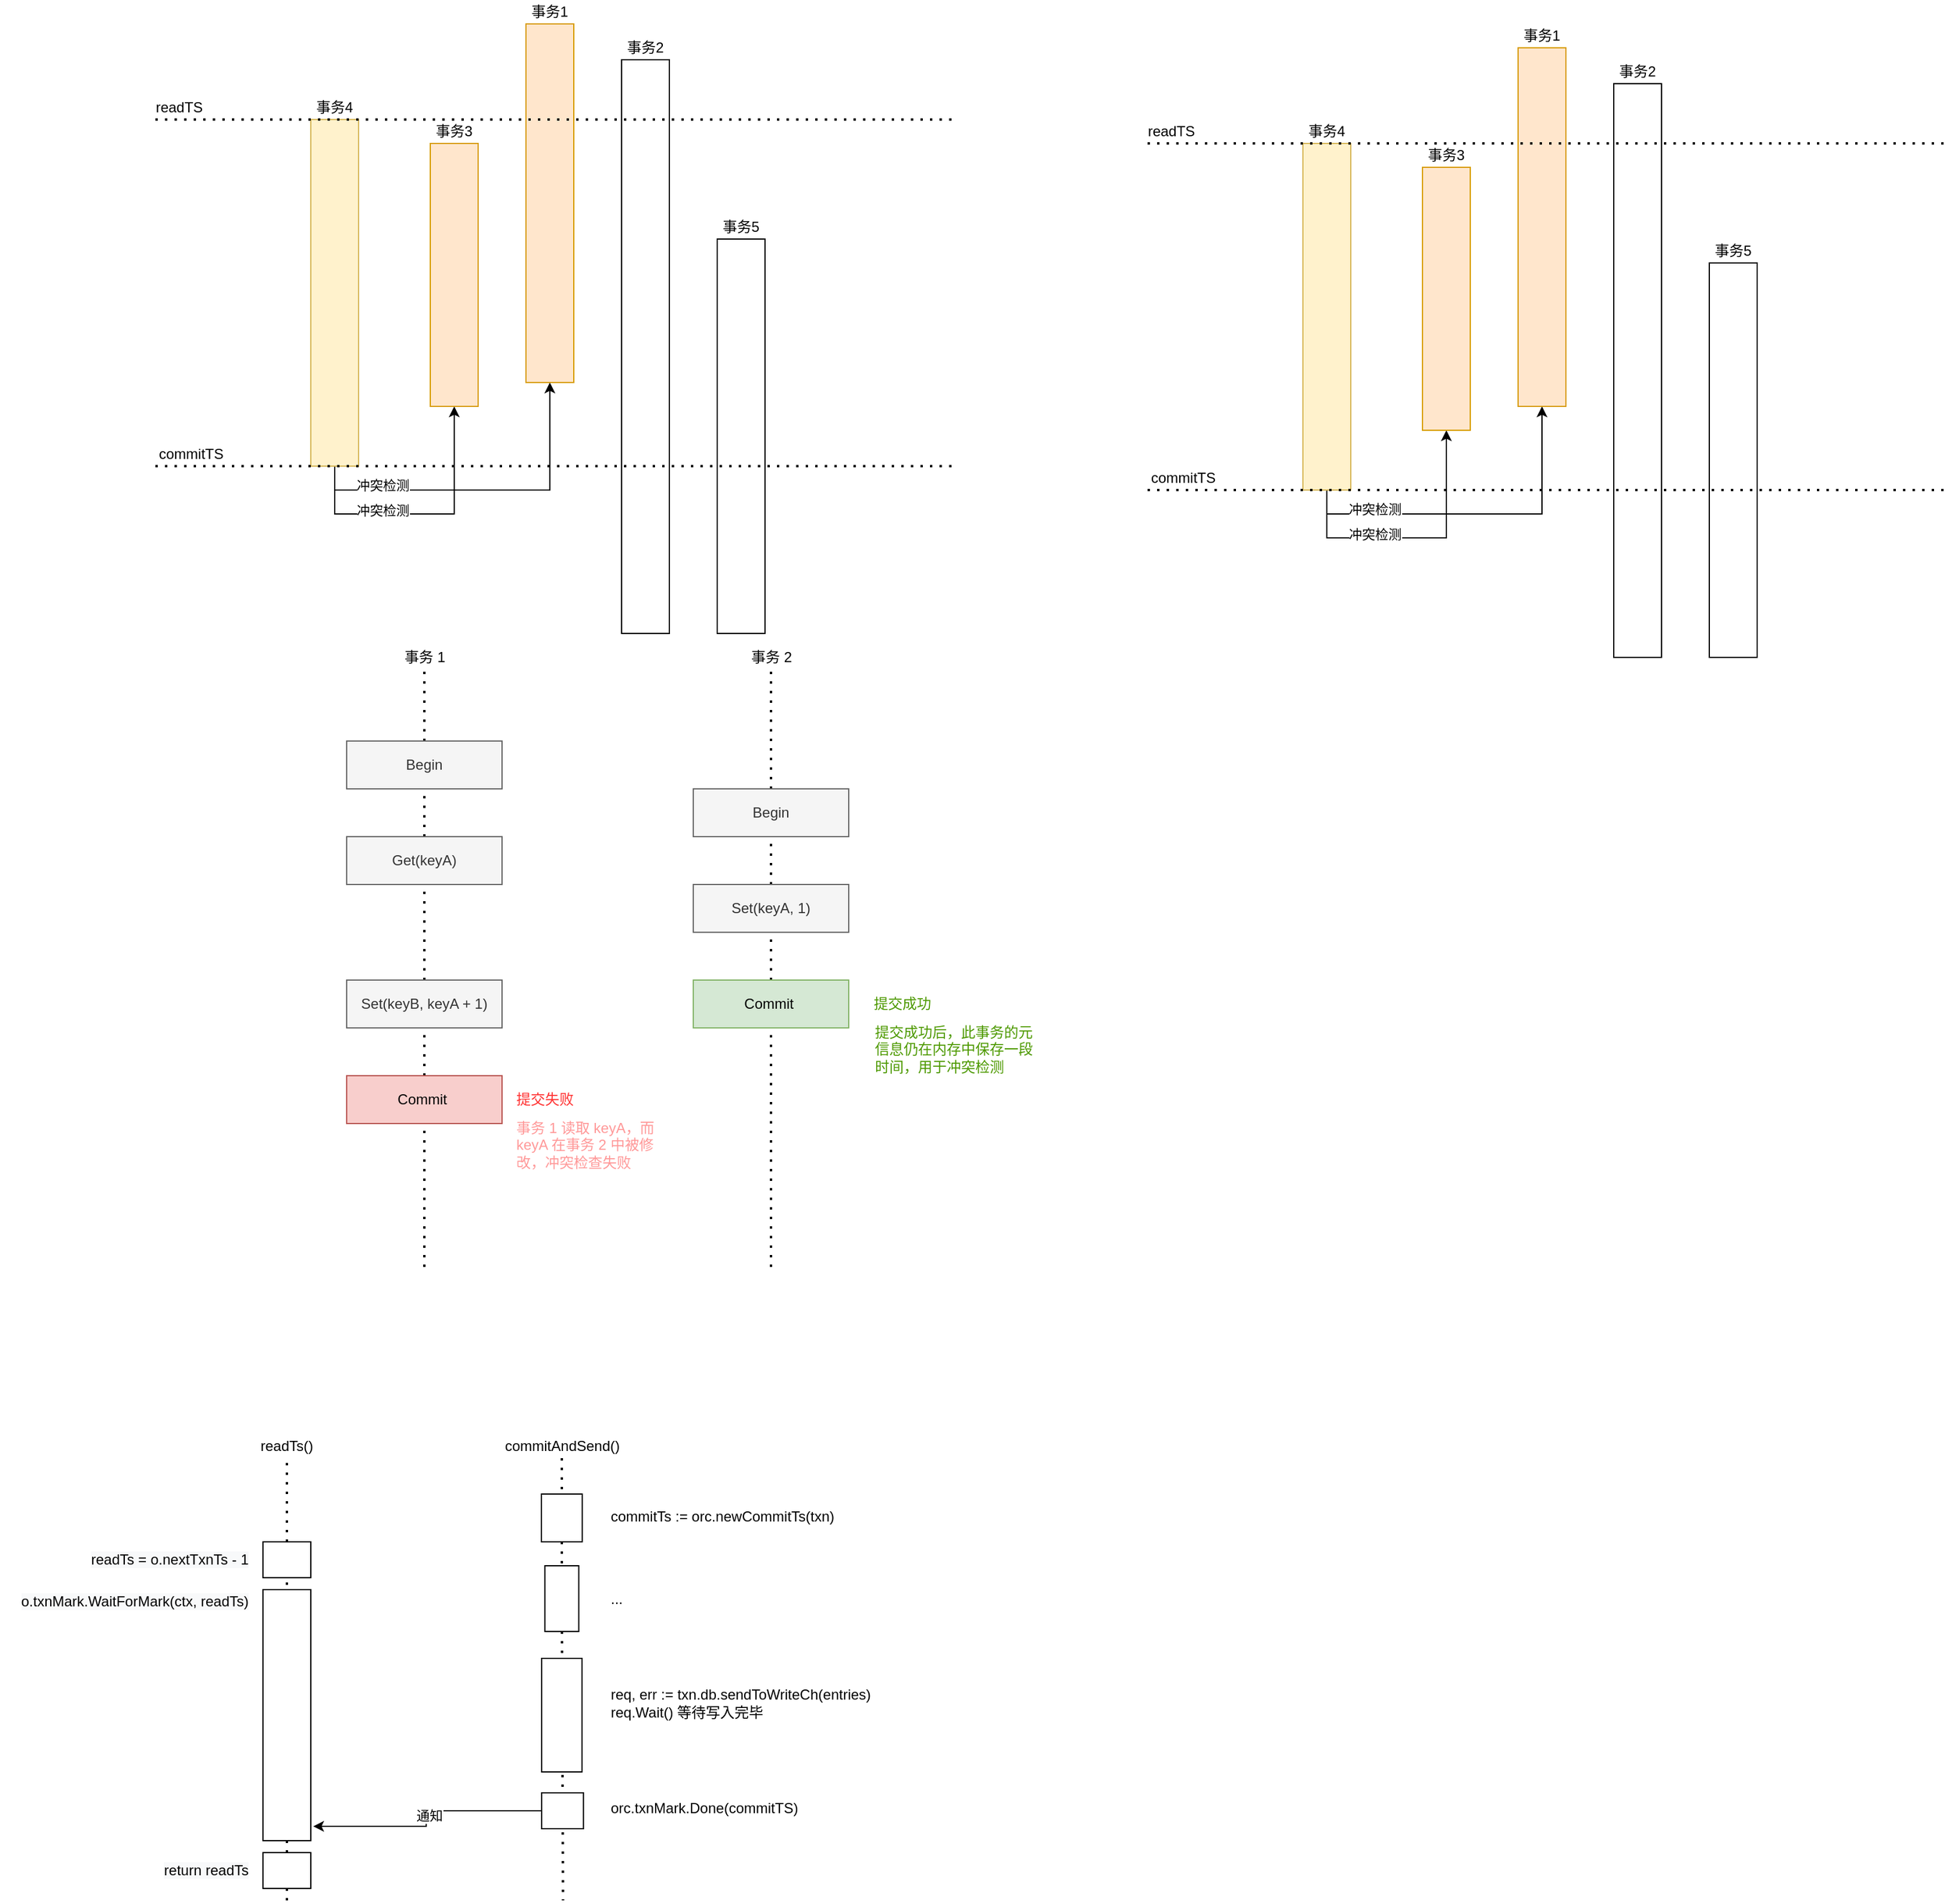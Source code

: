 <mxfile version="13.5.8" type="github">
  <diagram id="m640i7htxF8INme5xLxX" name="Page-1">
    <mxGraphModel dx="946" dy="561" grid="1" gridSize="10" guides="1" tooltips="1" connect="1" arrows="1" fold="1" page="1" pageScale="1" pageWidth="3200" pageHeight="2400" math="0" shadow="0">
      <root>
        <mxCell id="0" />
        <mxCell id="1" parent="0" />
        <mxCell id="meJpIJ2n8r1vD5dWZhTf-81" value="" style="endArrow=none;dashed=1;html=1;dashPattern=1 3;strokeWidth=2;fontColor=#000000;" edge="1" parent="1" source="meJpIJ2n8r1vD5dWZhTf-87">
          <mxGeometry width="50" height="50" relative="1" as="geometry">
            <mxPoint x="591" y="1370" as="sourcePoint" />
            <mxPoint x="591" y="1730" as="targetPoint" />
          </mxGeometry>
        </mxCell>
        <mxCell id="meJpIJ2n8r1vD5dWZhTf-12" value="" style="endArrow=none;dashed=1;html=1;dashPattern=1 3;strokeWidth=2;entryX=0.5;entryY=1;entryDx=0;entryDy=0;" edge="1" parent="1" target="meJpIJ2n8r1vD5dWZhTf-16">
          <mxGeometry width="50" height="50" relative="1" as="geometry">
            <mxPoint x="475" y="1200" as="sourcePoint" />
            <mxPoint x="475" y="840" as="targetPoint" />
          </mxGeometry>
        </mxCell>
        <mxCell id="meJpIJ2n8r1vD5dWZhTf-13" value="Get(keyA)" style="rounded=0;whiteSpace=wrap;html=1;fillColor=#f5f5f5;strokeColor=#666666;fontColor=#333333;" vertex="1" parent="1">
          <mxGeometry x="410" y="840" width="130" height="40" as="geometry" />
        </mxCell>
        <mxCell id="meJpIJ2n8r1vD5dWZhTf-14" value="Set(keyB, keyA + 1)" style="rounded=0;whiteSpace=wrap;html=1;fillColor=#f5f5f5;strokeColor=#666666;fontColor=#333333;" vertex="1" parent="1">
          <mxGeometry x="410" y="960" width="130" height="40" as="geometry" />
        </mxCell>
        <mxCell id="meJpIJ2n8r1vD5dWZhTf-16" value="事务 1" style="text;html=1;strokeColor=none;fillColor=none;align=center;verticalAlign=middle;whiteSpace=wrap;rounded=0;" vertex="1" parent="1">
          <mxGeometry x="447.5" y="680" width="55" height="20" as="geometry" />
        </mxCell>
        <mxCell id="meJpIJ2n8r1vD5dWZhTf-17" value="Commit&amp;nbsp;" style="rounded=0;whiteSpace=wrap;html=1;fillColor=#f8cecc;strokeColor=#b85450;" vertex="1" parent="1">
          <mxGeometry x="410" y="1040" width="130" height="40" as="geometry" />
        </mxCell>
        <mxCell id="meJpIJ2n8r1vD5dWZhTf-18" value="" style="endArrow=none;dashed=1;html=1;dashPattern=1 3;strokeWidth=2;entryX=0.5;entryY=1;entryDx=0;entryDy=0;" edge="1" parent="1" target="meJpIJ2n8r1vD5dWZhTf-21">
          <mxGeometry width="50" height="50" relative="1" as="geometry">
            <mxPoint x="765" y="1200" as="sourcePoint" />
            <mxPoint x="765" y="840" as="targetPoint" />
          </mxGeometry>
        </mxCell>
        <mxCell id="meJpIJ2n8r1vD5dWZhTf-20" value="Set(keyA, 1)" style="rounded=0;whiteSpace=wrap;html=1;fillColor=#f5f5f5;strokeColor=#666666;fontColor=#333333;" vertex="1" parent="1">
          <mxGeometry x="700" y="880" width="130" height="40" as="geometry" />
        </mxCell>
        <mxCell id="meJpIJ2n8r1vD5dWZhTf-21" value="事务 2" style="text;html=1;strokeColor=none;fillColor=none;align=center;verticalAlign=middle;whiteSpace=wrap;rounded=0;" vertex="1" parent="1">
          <mxGeometry x="737.5" y="680" width="55" height="20" as="geometry" />
        </mxCell>
        <mxCell id="meJpIJ2n8r1vD5dWZhTf-22" value="Commit&amp;nbsp;" style="rounded=0;whiteSpace=wrap;html=1;fillColor=#d5e8d4;strokeColor=#82b366;" vertex="1" parent="1">
          <mxGeometry x="700" y="960" width="130" height="40" as="geometry" />
        </mxCell>
        <mxCell id="meJpIJ2n8r1vD5dWZhTf-23" value="Begin" style="rounded=0;whiteSpace=wrap;html=1;fillColor=#f5f5f5;strokeColor=#666666;fontColor=#333333;" vertex="1" parent="1">
          <mxGeometry x="410" y="760" width="130" height="40" as="geometry" />
        </mxCell>
        <mxCell id="meJpIJ2n8r1vD5dWZhTf-24" value="Begin" style="rounded=0;whiteSpace=wrap;html=1;fillColor=#f5f5f5;strokeColor=#666666;fontColor=#333333;" vertex="1" parent="1">
          <mxGeometry x="700" y="800" width="130" height="40" as="geometry" />
        </mxCell>
        <mxCell id="meJpIJ2n8r1vD5dWZhTf-26" value="提交失败" style="text;html=1;strokeColor=none;fillColor=none;align=left;verticalAlign=middle;whiteSpace=wrap;rounded=0;fontColor=#FF3333;" vertex="1" parent="1">
          <mxGeometry x="550" y="1050" width="60" height="20" as="geometry" />
        </mxCell>
        <mxCell id="meJpIJ2n8r1vD5dWZhTf-28" value="事务 1 读取 keyA，而 keyA 在事务 2 中被修改，冲突检查失败" style="text;html=1;strokeColor=none;fillColor=none;align=left;verticalAlign=top;whiteSpace=wrap;rounded=0;fontColor=#FF9999;" vertex="1" parent="1">
          <mxGeometry x="550" y="1070" width="130" height="60" as="geometry" />
        </mxCell>
        <mxCell id="meJpIJ2n8r1vD5dWZhTf-37" value="提交成功" style="text;html=1;strokeColor=none;fillColor=none;align=center;verticalAlign=middle;whiteSpace=wrap;rounded=0;fontColor=#4D9900;" vertex="1" parent="1">
          <mxGeometry x="840" y="970" width="70" height="20" as="geometry" />
        </mxCell>
        <mxCell id="meJpIJ2n8r1vD5dWZhTf-38" value="提交成功后，此事务的元信息仍在内存中保存一段时间，用于冲突检测" style="text;html=1;strokeColor=none;fillColor=none;align=left;verticalAlign=top;whiteSpace=wrap;rounded=0;fontColor=#4D9900;" vertex="1" parent="1">
          <mxGeometry x="850" y="990" width="140" height="60" as="geometry" />
        </mxCell>
        <mxCell id="meJpIJ2n8r1vD5dWZhTf-53" style="edgeStyle=orthogonalEdgeStyle;rounded=0;orthogonalLoop=1;jettySize=auto;html=1;fontColor=#000000;" edge="1" parent="1" target="meJpIJ2n8r1vD5dWZhTf-41">
          <mxGeometry relative="1" as="geometry">
            <mxPoint x="400" y="530" as="sourcePoint" />
            <Array as="points">
              <mxPoint x="400" y="570" />
              <mxPoint x="500" y="570" />
            </Array>
          </mxGeometry>
        </mxCell>
        <mxCell id="meJpIJ2n8r1vD5dWZhTf-57" value="冲突检测" style="edgeLabel;html=1;align=center;verticalAlign=middle;resizable=0;points=[];fontColor=#000000;" vertex="1" connectable="0" parent="meJpIJ2n8r1vD5dWZhTf-53">
          <mxGeometry x="-0.278" y="3" relative="1" as="geometry">
            <mxPoint x="-3" as="offset" />
          </mxGeometry>
        </mxCell>
        <mxCell id="meJpIJ2n8r1vD5dWZhTf-54" style="edgeStyle=orthogonalEdgeStyle;rounded=0;orthogonalLoop=1;jettySize=auto;html=1;fontColor=#000000;" edge="1" parent="1" target="meJpIJ2n8r1vD5dWZhTf-44">
          <mxGeometry relative="1" as="geometry">
            <mxPoint x="400" y="530" as="sourcePoint" />
            <Array as="points">
              <mxPoint x="400" y="550" />
              <mxPoint x="580" y="550" />
            </Array>
          </mxGeometry>
        </mxCell>
        <mxCell id="meJpIJ2n8r1vD5dWZhTf-56" value="冲突检测" style="edgeLabel;html=1;align=center;verticalAlign=middle;resizable=0;points=[];fontColor=#000000;" vertex="1" connectable="0" parent="meJpIJ2n8r1vD5dWZhTf-54">
          <mxGeometry x="-0.644" y="4" relative="1" as="geometry">
            <mxPoint x="8" as="offset" />
          </mxGeometry>
        </mxCell>
        <mxCell id="meJpIJ2n8r1vD5dWZhTf-40" value="" style="rounded=0;whiteSpace=wrap;html=1;align=left;fillColor=#fff2cc;strokeColor=#d6b656;" vertex="1" parent="1">
          <mxGeometry x="380" y="240" width="40" height="290" as="geometry" />
        </mxCell>
        <mxCell id="meJpIJ2n8r1vD5dWZhTf-41" value="" style="rounded=0;whiteSpace=wrap;html=1;align=left;fillColor=#ffe6cc;strokeColor=#d79b00;" vertex="1" parent="1">
          <mxGeometry x="480" y="260" width="40" height="220" as="geometry" />
        </mxCell>
        <mxCell id="meJpIJ2n8r1vD5dWZhTf-42" value="" style="rounded=0;whiteSpace=wrap;html=1;align=left;" vertex="1" parent="1">
          <mxGeometry x="720" y="340" width="40" height="330" as="geometry" />
        </mxCell>
        <mxCell id="meJpIJ2n8r1vD5dWZhTf-43" value="" style="rounded=0;whiteSpace=wrap;html=1;align=left;" vertex="1" parent="1">
          <mxGeometry x="640" y="190" width="40" height="480" as="geometry" />
        </mxCell>
        <mxCell id="meJpIJ2n8r1vD5dWZhTf-44" value="" style="rounded=0;whiteSpace=wrap;html=1;align=left;fillColor=#ffe6cc;strokeColor=#d79b00;" vertex="1" parent="1">
          <mxGeometry x="560" y="160" width="40" height="300" as="geometry" />
        </mxCell>
        <mxCell id="meJpIJ2n8r1vD5dWZhTf-45" value="" style="endArrow=none;dashed=1;html=1;dashPattern=1 3;strokeWidth=2;fontColor=#4D9900;" edge="1" parent="1">
          <mxGeometry width="50" height="50" relative="1" as="geometry">
            <mxPoint x="250" y="240" as="sourcePoint" />
            <mxPoint x="920" y="240" as="targetPoint" />
          </mxGeometry>
        </mxCell>
        <mxCell id="meJpIJ2n8r1vD5dWZhTf-50" value="readTS" style="text;html=1;strokeColor=none;fillColor=none;align=center;verticalAlign=middle;whiteSpace=wrap;rounded=0;" vertex="1" parent="1">
          <mxGeometry x="250" y="220" width="40" height="20" as="geometry" />
        </mxCell>
        <mxCell id="meJpIJ2n8r1vD5dWZhTf-51" value="" style="endArrow=none;dashed=1;html=1;dashPattern=1 3;strokeWidth=2;fontColor=#4D9900;" edge="1" parent="1">
          <mxGeometry width="50" height="50" relative="1" as="geometry">
            <mxPoint x="250" y="530" as="sourcePoint" />
            <mxPoint x="920" y="530" as="targetPoint" />
          </mxGeometry>
        </mxCell>
        <mxCell id="meJpIJ2n8r1vD5dWZhTf-52" value="commitTS" style="text;html=1;strokeColor=none;fillColor=none;align=center;verticalAlign=middle;whiteSpace=wrap;rounded=0;" vertex="1" parent="1">
          <mxGeometry x="250" y="510" width="60" height="20" as="geometry" />
        </mxCell>
        <mxCell id="meJpIJ2n8r1vD5dWZhTf-60" value="事务4" style="text;html=1;strokeColor=none;fillColor=none;align=center;verticalAlign=middle;whiteSpace=wrap;rounded=0;fontColor=#000000;" vertex="1" parent="1">
          <mxGeometry x="380" y="220" width="40" height="20" as="geometry" />
        </mxCell>
        <mxCell id="meJpIJ2n8r1vD5dWZhTf-61" value="事务1" style="text;html=1;strokeColor=none;fillColor=none;align=center;verticalAlign=middle;whiteSpace=wrap;rounded=0;fontColor=#000000;" vertex="1" parent="1">
          <mxGeometry x="560" y="140" width="40" height="20" as="geometry" />
        </mxCell>
        <mxCell id="meJpIJ2n8r1vD5dWZhTf-63" value="事务2" style="text;html=1;strokeColor=none;fillColor=none;align=center;verticalAlign=middle;whiteSpace=wrap;rounded=0;fontColor=#000000;" vertex="1" parent="1">
          <mxGeometry x="640" y="170" width="40" height="20" as="geometry" />
        </mxCell>
        <mxCell id="meJpIJ2n8r1vD5dWZhTf-64" value="事务3" style="text;html=1;strokeColor=none;fillColor=none;align=center;verticalAlign=middle;whiteSpace=wrap;rounded=0;fontColor=#000000;" vertex="1" parent="1">
          <mxGeometry x="480" y="240" width="40" height="20" as="geometry" />
        </mxCell>
        <mxCell id="meJpIJ2n8r1vD5dWZhTf-65" value="事务5" style="text;html=1;strokeColor=none;fillColor=none;align=center;verticalAlign=middle;whiteSpace=wrap;rounded=0;fontColor=#000000;" vertex="1" parent="1">
          <mxGeometry x="720" y="320" width="40" height="20" as="geometry" />
        </mxCell>
        <mxCell id="meJpIJ2n8r1vD5dWZhTf-67" value="" style="endArrow=none;dashed=1;html=1;dashPattern=1 3;strokeWidth=2;fontColor=#000000;" edge="1" parent="1" source="meJpIJ2n8r1vD5dWZhTf-69">
          <mxGeometry width="50" height="50" relative="1" as="geometry">
            <mxPoint x="360" y="1730" as="sourcePoint" />
            <mxPoint x="360" y="1360" as="targetPoint" />
          </mxGeometry>
        </mxCell>
        <mxCell id="meJpIJ2n8r1vD5dWZhTf-79" style="edgeStyle=orthogonalEdgeStyle;rounded=0;orthogonalLoop=1;jettySize=auto;html=1;entryX=1.05;entryY=0.943;entryDx=0;entryDy=0;fontColor=#000000;entryPerimeter=0;" edge="1" parent="1" source="meJpIJ2n8r1vD5dWZhTf-78" target="meJpIJ2n8r1vD5dWZhTf-70">
          <mxGeometry relative="1" as="geometry" />
        </mxCell>
        <mxCell id="meJpIJ2n8r1vD5dWZhTf-98" value="通知" style="edgeLabel;html=1;align=center;verticalAlign=middle;resizable=0;points=[];fontColor=#000000;" vertex="1" connectable="0" parent="meJpIJ2n8r1vD5dWZhTf-79">
          <mxGeometry x="-0.078" y="4" relative="1" as="geometry">
            <mxPoint as="offset" />
          </mxGeometry>
        </mxCell>
        <mxCell id="meJpIJ2n8r1vD5dWZhTf-80" value="&lt;meta charset=&quot;utf-8&quot;&gt;&lt;span style=&quot;color: rgb(0, 0, 0); font-family: helvetica; font-size: 12px; font-style: normal; font-weight: 400; letter-spacing: normal; text-indent: 0px; text-transform: none; word-spacing: 0px; background-color: rgb(248, 249, 250); display: inline; float: none;&quot;&gt;o.txnMark.WaitForMark(ctx, readTs)&lt;/span&gt;" style="text;html=1;strokeColor=none;fillColor=none;align=right;verticalAlign=middle;whiteSpace=wrap;rounded=0;fontColor=#000000;" vertex="1" parent="1">
          <mxGeometry x="120" y="1470" width="210" height="20" as="geometry" />
        </mxCell>
        <mxCell id="meJpIJ2n8r1vD5dWZhTf-78" value="" style="rounded=0;whiteSpace=wrap;html=1;fontColor=#000000;align=center;" vertex="1" parent="1">
          <mxGeometry x="573.13" y="1640" width="35" height="30" as="geometry" />
        </mxCell>
        <mxCell id="meJpIJ2n8r1vD5dWZhTf-82" value="orc.txnMark.Done(commitTS)" style="text;html=1;strokeColor=none;fillColor=none;align=left;verticalAlign=middle;whiteSpace=wrap;rounded=0;fontColor=#000000;" vertex="1" parent="1">
          <mxGeometry x="628.5" y="1640" width="180" height="25" as="geometry" />
        </mxCell>
        <mxCell id="meJpIJ2n8r1vD5dWZhTf-76" value="" style="rounded=0;whiteSpace=wrap;html=1;fontColor=#000000;align=center;" vertex="1" parent="1">
          <mxGeometry x="573.13" y="1527.5" width="33.75" height="95" as="geometry" />
        </mxCell>
        <mxCell id="meJpIJ2n8r1vD5dWZhTf-85" value="&lt;span&gt;	&lt;/span&gt;req, err := txn.db.sendToWriteCh(entries)&lt;br&gt;req.Wait() 等待写入完毕" style="text;html=1;strokeColor=none;fillColor=none;align=left;verticalAlign=middle;whiteSpace=wrap;rounded=0;fontColor=#000000;" vertex="1" parent="1">
          <mxGeometry x="628.5" y="1540" width="241.5" height="50" as="geometry" />
        </mxCell>
        <mxCell id="meJpIJ2n8r1vD5dWZhTf-87" value="" style="rounded=0;whiteSpace=wrap;html=1;fontColor=#000000;align=center;" vertex="1" parent="1">
          <mxGeometry x="575.82" y="1450" width="28.38" height="55" as="geometry" />
        </mxCell>
        <mxCell id="meJpIJ2n8r1vD5dWZhTf-89" value="" style="endArrow=none;dashed=1;html=1;dashPattern=1 3;strokeWidth=2;fontColor=#000000;" edge="1" parent="1" source="meJpIJ2n8r1vD5dWZhTf-91" target="meJpIJ2n8r1vD5dWZhTf-87">
          <mxGeometry width="50" height="50" relative="1" as="geometry">
            <mxPoint x="591" y="1370" as="sourcePoint" />
            <mxPoint x="591" y="1730" as="targetPoint" />
          </mxGeometry>
        </mxCell>
        <mxCell id="meJpIJ2n8r1vD5dWZhTf-91" value="" style="rounded=0;whiteSpace=wrap;html=1;fontColor=#000000;align=center;" vertex="1" parent="1">
          <mxGeometry x="572.92" y="1390" width="34.18" height="40" as="geometry" />
        </mxCell>
        <mxCell id="meJpIJ2n8r1vD5dWZhTf-92" value="" style="endArrow=none;dashed=1;html=1;dashPattern=1 3;strokeWidth=2;fontColor=#000000;exitX=0.5;exitY=1;exitDx=0;exitDy=0;" edge="1" parent="1" source="meJpIJ2n8r1vD5dWZhTf-99" target="meJpIJ2n8r1vD5dWZhTf-91">
          <mxGeometry width="50" height="50" relative="1" as="geometry">
            <mxPoint x="591" y="1370" as="sourcePoint" />
            <mxPoint x="590.263" y="1450" as="targetPoint" />
          </mxGeometry>
        </mxCell>
        <mxCell id="meJpIJ2n8r1vD5dWZhTf-93" value="..." style="text;html=1;strokeColor=none;fillColor=none;align=left;verticalAlign=middle;whiteSpace=wrap;rounded=0;fontColor=#000000;" vertex="1" parent="1">
          <mxGeometry x="628.5" y="1465" width="91.5" height="25" as="geometry" />
        </mxCell>
        <mxCell id="meJpIJ2n8r1vD5dWZhTf-94" value="&lt;span&gt;	&lt;/span&gt;commitTs := orc.newCommitTs(txn)" style="text;html=1;strokeColor=none;fillColor=none;align=left;verticalAlign=middle;whiteSpace=wrap;rounded=0;fontColor=#000000;" vertex="1" parent="1">
          <mxGeometry x="628.5" y="1397.5" width="221.5" height="22.5" as="geometry" />
        </mxCell>
        <mxCell id="meJpIJ2n8r1vD5dWZhTf-95" value="&lt;meta charset=&quot;utf-8&quot;&gt;&lt;span style=&quot;color: rgb(0, 0, 0); font-family: helvetica; font-size: 12px; font-style: normal; font-weight: 400; letter-spacing: normal; text-indent: 0px; text-transform: none; word-spacing: 0px; background-color: rgb(248, 249, 250); display: inline; float: none;&quot;&gt;readTs = o.nextTxnTs - 1&lt;/span&gt;" style="text;html=1;strokeColor=none;fillColor=none;align=right;verticalAlign=middle;whiteSpace=wrap;rounded=0;fontColor=#000000;" vertex="1" parent="1">
          <mxGeometry x="180" y="1435" width="150" height="20" as="geometry" />
        </mxCell>
        <mxCell id="meJpIJ2n8r1vD5dWZhTf-69" value="" style="rounded=0;whiteSpace=wrap;html=1;fontColor=#000000;align=center;" vertex="1" parent="1">
          <mxGeometry x="340" y="1430" width="40" height="30" as="geometry" />
        </mxCell>
        <mxCell id="meJpIJ2n8r1vD5dWZhTf-96" value="" style="endArrow=none;dashed=1;html=1;dashPattern=1 3;strokeWidth=2;fontColor=#000000;entryX=0.5;entryY=1;entryDx=0;entryDy=0;" edge="1" parent="1" source="meJpIJ2n8r1vD5dWZhTf-101" target="meJpIJ2n8r1vD5dWZhTf-69">
          <mxGeometry width="50" height="50" relative="1" as="geometry">
            <mxPoint x="360" y="1730" as="sourcePoint" />
            <mxPoint x="360" y="1380" as="targetPoint" />
          </mxGeometry>
        </mxCell>
        <mxCell id="meJpIJ2n8r1vD5dWZhTf-70" value="" style="rounded=0;whiteSpace=wrap;html=1;fontColor=#000000;align=center;" vertex="1" parent="1">
          <mxGeometry x="340" y="1470" width="40" height="210" as="geometry" />
        </mxCell>
        <mxCell id="meJpIJ2n8r1vD5dWZhTf-99" value="commitAndSend()" style="text;html=1;strokeColor=none;fillColor=none;align=center;verticalAlign=middle;whiteSpace=wrap;rounded=0;fontColor=#000000;" vertex="1" parent="1">
          <mxGeometry x="525.51" y="1340" width="129" height="20" as="geometry" />
        </mxCell>
        <mxCell id="meJpIJ2n8r1vD5dWZhTf-100" value="readTs()" style="text;html=1;strokeColor=none;fillColor=none;align=center;verticalAlign=middle;whiteSpace=wrap;rounded=0;fontColor=#000000;" vertex="1" parent="1">
          <mxGeometry x="340" y="1340" width="40" height="20" as="geometry" />
        </mxCell>
        <mxCell id="meJpIJ2n8r1vD5dWZhTf-101" value="" style="rounded=0;whiteSpace=wrap;html=1;fontColor=#000000;align=center;" vertex="1" parent="1">
          <mxGeometry x="340" y="1690" width="40" height="30" as="geometry" />
        </mxCell>
        <mxCell id="meJpIJ2n8r1vD5dWZhTf-102" value="" style="endArrow=none;dashed=1;html=1;dashPattern=1 3;strokeWidth=2;fontColor=#000000;entryX=0.5;entryY=1;entryDx=0;entryDy=0;" edge="1" parent="1" target="meJpIJ2n8r1vD5dWZhTf-101">
          <mxGeometry width="50" height="50" relative="1" as="geometry">
            <mxPoint x="360" y="1730" as="sourcePoint" />
            <mxPoint x="360" y="1460" as="targetPoint" />
          </mxGeometry>
        </mxCell>
        <mxCell id="meJpIJ2n8r1vD5dWZhTf-103" value="&lt;span style=&quot;color: rgb(0 , 0 , 0) ; font-family: &amp;#34;helvetica&amp;#34; ; font-size: 12px ; font-style: normal ; font-weight: 400 ; letter-spacing: normal ; text-indent: 0px ; text-transform: none ; word-spacing: 0px ; background-color: rgb(248 , 249 , 250) ; display: inline ; float: none&quot;&gt;return readTs&lt;/span&gt;" style="text;html=1;strokeColor=none;fillColor=none;align=right;verticalAlign=middle;whiteSpace=wrap;rounded=0;fontColor=#000000;" vertex="1" parent="1">
          <mxGeometry x="180" y="1695" width="150" height="20" as="geometry" />
        </mxCell>
        <mxCell id="meJpIJ2n8r1vD5dWZhTf-104" style="edgeStyle=orthogonalEdgeStyle;rounded=0;orthogonalLoop=1;jettySize=auto;html=1;fontColor=#000000;" edge="1" parent="1" target="meJpIJ2n8r1vD5dWZhTf-109">
          <mxGeometry relative="1" as="geometry">
            <mxPoint x="1230" y="550" as="sourcePoint" />
            <Array as="points">
              <mxPoint x="1230" y="590" />
              <mxPoint x="1330" y="590" />
            </Array>
          </mxGeometry>
        </mxCell>
        <mxCell id="meJpIJ2n8r1vD5dWZhTf-105" value="冲突检测" style="edgeLabel;html=1;align=center;verticalAlign=middle;resizable=0;points=[];fontColor=#000000;" vertex="1" connectable="0" parent="meJpIJ2n8r1vD5dWZhTf-104">
          <mxGeometry x="-0.278" y="3" relative="1" as="geometry">
            <mxPoint x="-3" as="offset" />
          </mxGeometry>
        </mxCell>
        <mxCell id="meJpIJ2n8r1vD5dWZhTf-106" style="edgeStyle=orthogonalEdgeStyle;rounded=0;orthogonalLoop=1;jettySize=auto;html=1;fontColor=#000000;" edge="1" parent="1" target="meJpIJ2n8r1vD5dWZhTf-112">
          <mxGeometry relative="1" as="geometry">
            <mxPoint x="1230" y="550" as="sourcePoint" />
            <Array as="points">
              <mxPoint x="1230" y="570" />
              <mxPoint x="1410" y="570" />
            </Array>
          </mxGeometry>
        </mxCell>
        <mxCell id="meJpIJ2n8r1vD5dWZhTf-107" value="冲突检测" style="edgeLabel;html=1;align=center;verticalAlign=middle;resizable=0;points=[];fontColor=#000000;" vertex="1" connectable="0" parent="meJpIJ2n8r1vD5dWZhTf-106">
          <mxGeometry x="-0.644" y="4" relative="1" as="geometry">
            <mxPoint x="8" as="offset" />
          </mxGeometry>
        </mxCell>
        <mxCell id="meJpIJ2n8r1vD5dWZhTf-108" value="" style="rounded=0;whiteSpace=wrap;html=1;align=left;fillColor=#fff2cc;strokeColor=#d6b656;" vertex="1" parent="1">
          <mxGeometry x="1210" y="260" width="40" height="290" as="geometry" />
        </mxCell>
        <mxCell id="meJpIJ2n8r1vD5dWZhTf-109" value="" style="rounded=0;whiteSpace=wrap;html=1;align=left;fillColor=#ffe6cc;strokeColor=#d79b00;" vertex="1" parent="1">
          <mxGeometry x="1310" y="280" width="40" height="220" as="geometry" />
        </mxCell>
        <mxCell id="meJpIJ2n8r1vD5dWZhTf-110" value="" style="rounded=0;whiteSpace=wrap;html=1;align=left;" vertex="1" parent="1">
          <mxGeometry x="1550" y="360" width="40" height="330" as="geometry" />
        </mxCell>
        <mxCell id="meJpIJ2n8r1vD5dWZhTf-111" value="" style="rounded=0;whiteSpace=wrap;html=1;align=left;" vertex="1" parent="1">
          <mxGeometry x="1470" y="210" width="40" height="480" as="geometry" />
        </mxCell>
        <mxCell id="meJpIJ2n8r1vD5dWZhTf-112" value="" style="rounded=0;whiteSpace=wrap;html=1;align=left;fillColor=#ffe6cc;strokeColor=#d79b00;" vertex="1" parent="1">
          <mxGeometry x="1390" y="180" width="40" height="300" as="geometry" />
        </mxCell>
        <mxCell id="meJpIJ2n8r1vD5dWZhTf-113" value="" style="endArrow=none;dashed=1;html=1;dashPattern=1 3;strokeWidth=2;fontColor=#4D9900;" edge="1" parent="1">
          <mxGeometry width="50" height="50" relative="1" as="geometry">
            <mxPoint x="1080" y="260" as="sourcePoint" />
            <mxPoint x="1750" y="260" as="targetPoint" />
          </mxGeometry>
        </mxCell>
        <mxCell id="meJpIJ2n8r1vD5dWZhTf-114" value="readTS" style="text;html=1;strokeColor=none;fillColor=none;align=center;verticalAlign=middle;whiteSpace=wrap;rounded=0;" vertex="1" parent="1">
          <mxGeometry x="1080" y="240" width="40" height="20" as="geometry" />
        </mxCell>
        <mxCell id="meJpIJ2n8r1vD5dWZhTf-115" value="" style="endArrow=none;dashed=1;html=1;dashPattern=1 3;strokeWidth=2;fontColor=#4D9900;" edge="1" parent="1">
          <mxGeometry width="50" height="50" relative="1" as="geometry">
            <mxPoint x="1080" y="550" as="sourcePoint" />
            <mxPoint x="1750" y="550" as="targetPoint" />
          </mxGeometry>
        </mxCell>
        <mxCell id="meJpIJ2n8r1vD5dWZhTf-116" value="commitTS" style="text;html=1;strokeColor=none;fillColor=none;align=center;verticalAlign=middle;whiteSpace=wrap;rounded=0;" vertex="1" parent="1">
          <mxGeometry x="1080" y="530" width="60" height="20" as="geometry" />
        </mxCell>
        <mxCell id="meJpIJ2n8r1vD5dWZhTf-117" value="事务4" style="text;html=1;strokeColor=none;fillColor=none;align=center;verticalAlign=middle;whiteSpace=wrap;rounded=0;fontColor=#000000;" vertex="1" parent="1">
          <mxGeometry x="1210" y="240" width="40" height="20" as="geometry" />
        </mxCell>
        <mxCell id="meJpIJ2n8r1vD5dWZhTf-118" value="事务1" style="text;html=1;strokeColor=none;fillColor=none;align=center;verticalAlign=middle;whiteSpace=wrap;rounded=0;fontColor=#000000;" vertex="1" parent="1">
          <mxGeometry x="1390" y="160" width="40" height="20" as="geometry" />
        </mxCell>
        <mxCell id="meJpIJ2n8r1vD5dWZhTf-119" value="事务2" style="text;html=1;strokeColor=none;fillColor=none;align=center;verticalAlign=middle;whiteSpace=wrap;rounded=0;fontColor=#000000;" vertex="1" parent="1">
          <mxGeometry x="1470" y="190" width="40" height="20" as="geometry" />
        </mxCell>
        <mxCell id="meJpIJ2n8r1vD5dWZhTf-120" value="事务3" style="text;html=1;strokeColor=none;fillColor=none;align=center;verticalAlign=middle;whiteSpace=wrap;rounded=0;fontColor=#000000;" vertex="1" parent="1">
          <mxGeometry x="1310" y="260" width="40" height="20" as="geometry" />
        </mxCell>
        <mxCell id="meJpIJ2n8r1vD5dWZhTf-121" value="事务5" style="text;html=1;strokeColor=none;fillColor=none;align=center;verticalAlign=middle;whiteSpace=wrap;rounded=0;fontColor=#000000;" vertex="1" parent="1">
          <mxGeometry x="1550" y="340" width="40" height="20" as="geometry" />
        </mxCell>
      </root>
    </mxGraphModel>
  </diagram>
</mxfile>
